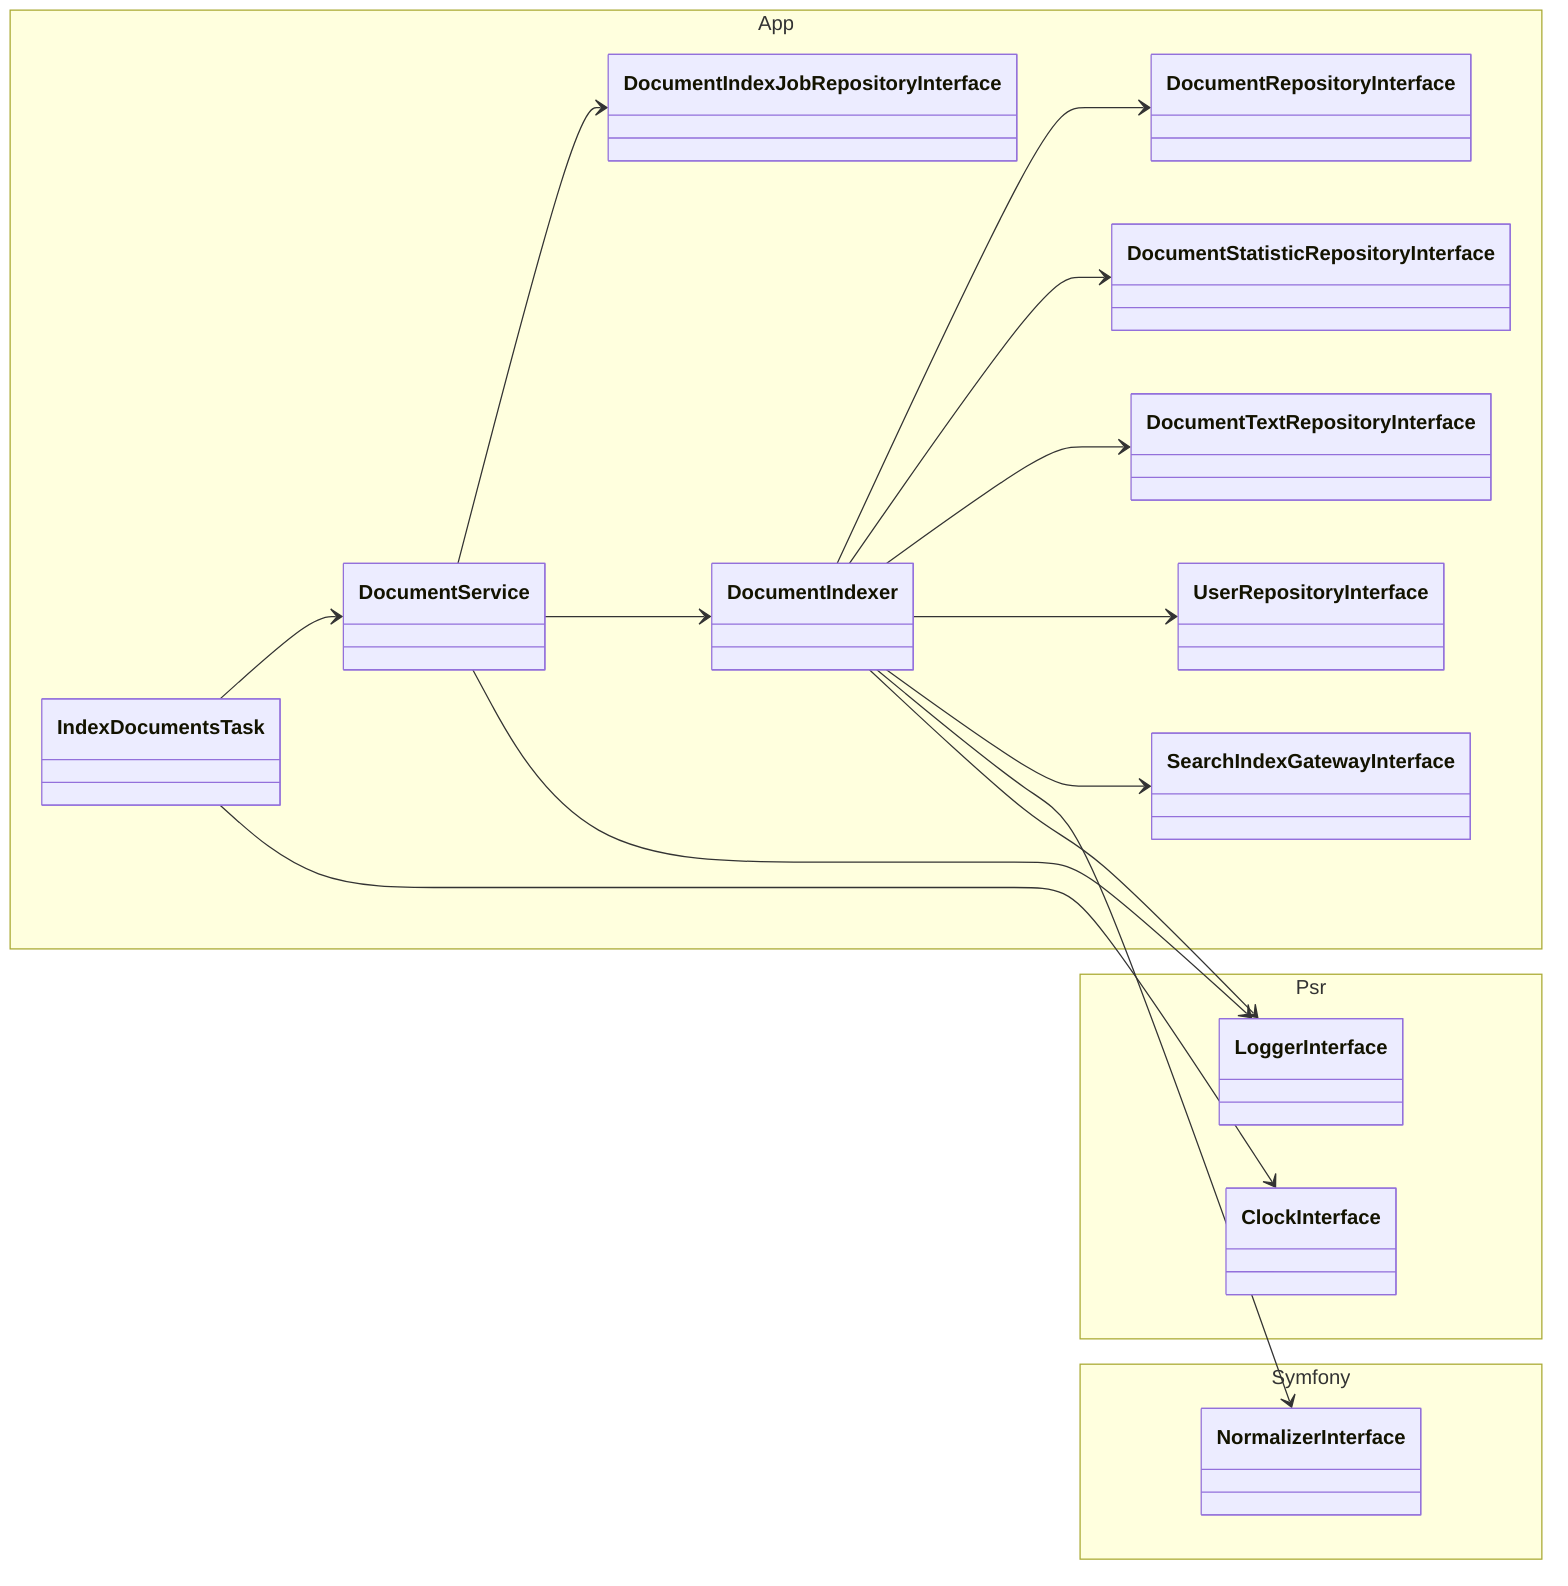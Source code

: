 classDiagram
direction LR
	namespace App {
        class IndexDocumentsTask
        class DocumentService
        class DocumentIndexJobRepositoryInterface
        class DocumentIndexer
        class DocumentRepositoryInterface
        class DocumentStatisticRepositoryInterface
        class DocumentTextRepositoryInterface
        class UserRepositoryInterface
        class SearchIndexGatewayInterface
	}
	namespace Psr {
        class ClockInterface
        class LoggerInterface
	}
	namespace Symfony {
        class NormalizerInterface
	}

    IndexDocumentsTask --> DocumentService
    IndexDocumentsTask --> ClockInterface
    DocumentService --> DocumentIndexJobRepositoryInterface
    DocumentService --> DocumentIndexer
    DocumentService --> LoggerInterface
    DocumentIndexer --> DocumentRepositoryInterface
    DocumentIndexer --> DocumentStatisticRepositoryInterface
    DocumentIndexer --> DocumentTextRepositoryInterface
    DocumentIndexer --> UserRepositoryInterface
    DocumentIndexer --> SearchIndexGatewayInterface
    DocumentIndexer --> NormalizerInterface
    DocumentIndexer --> LoggerInterface